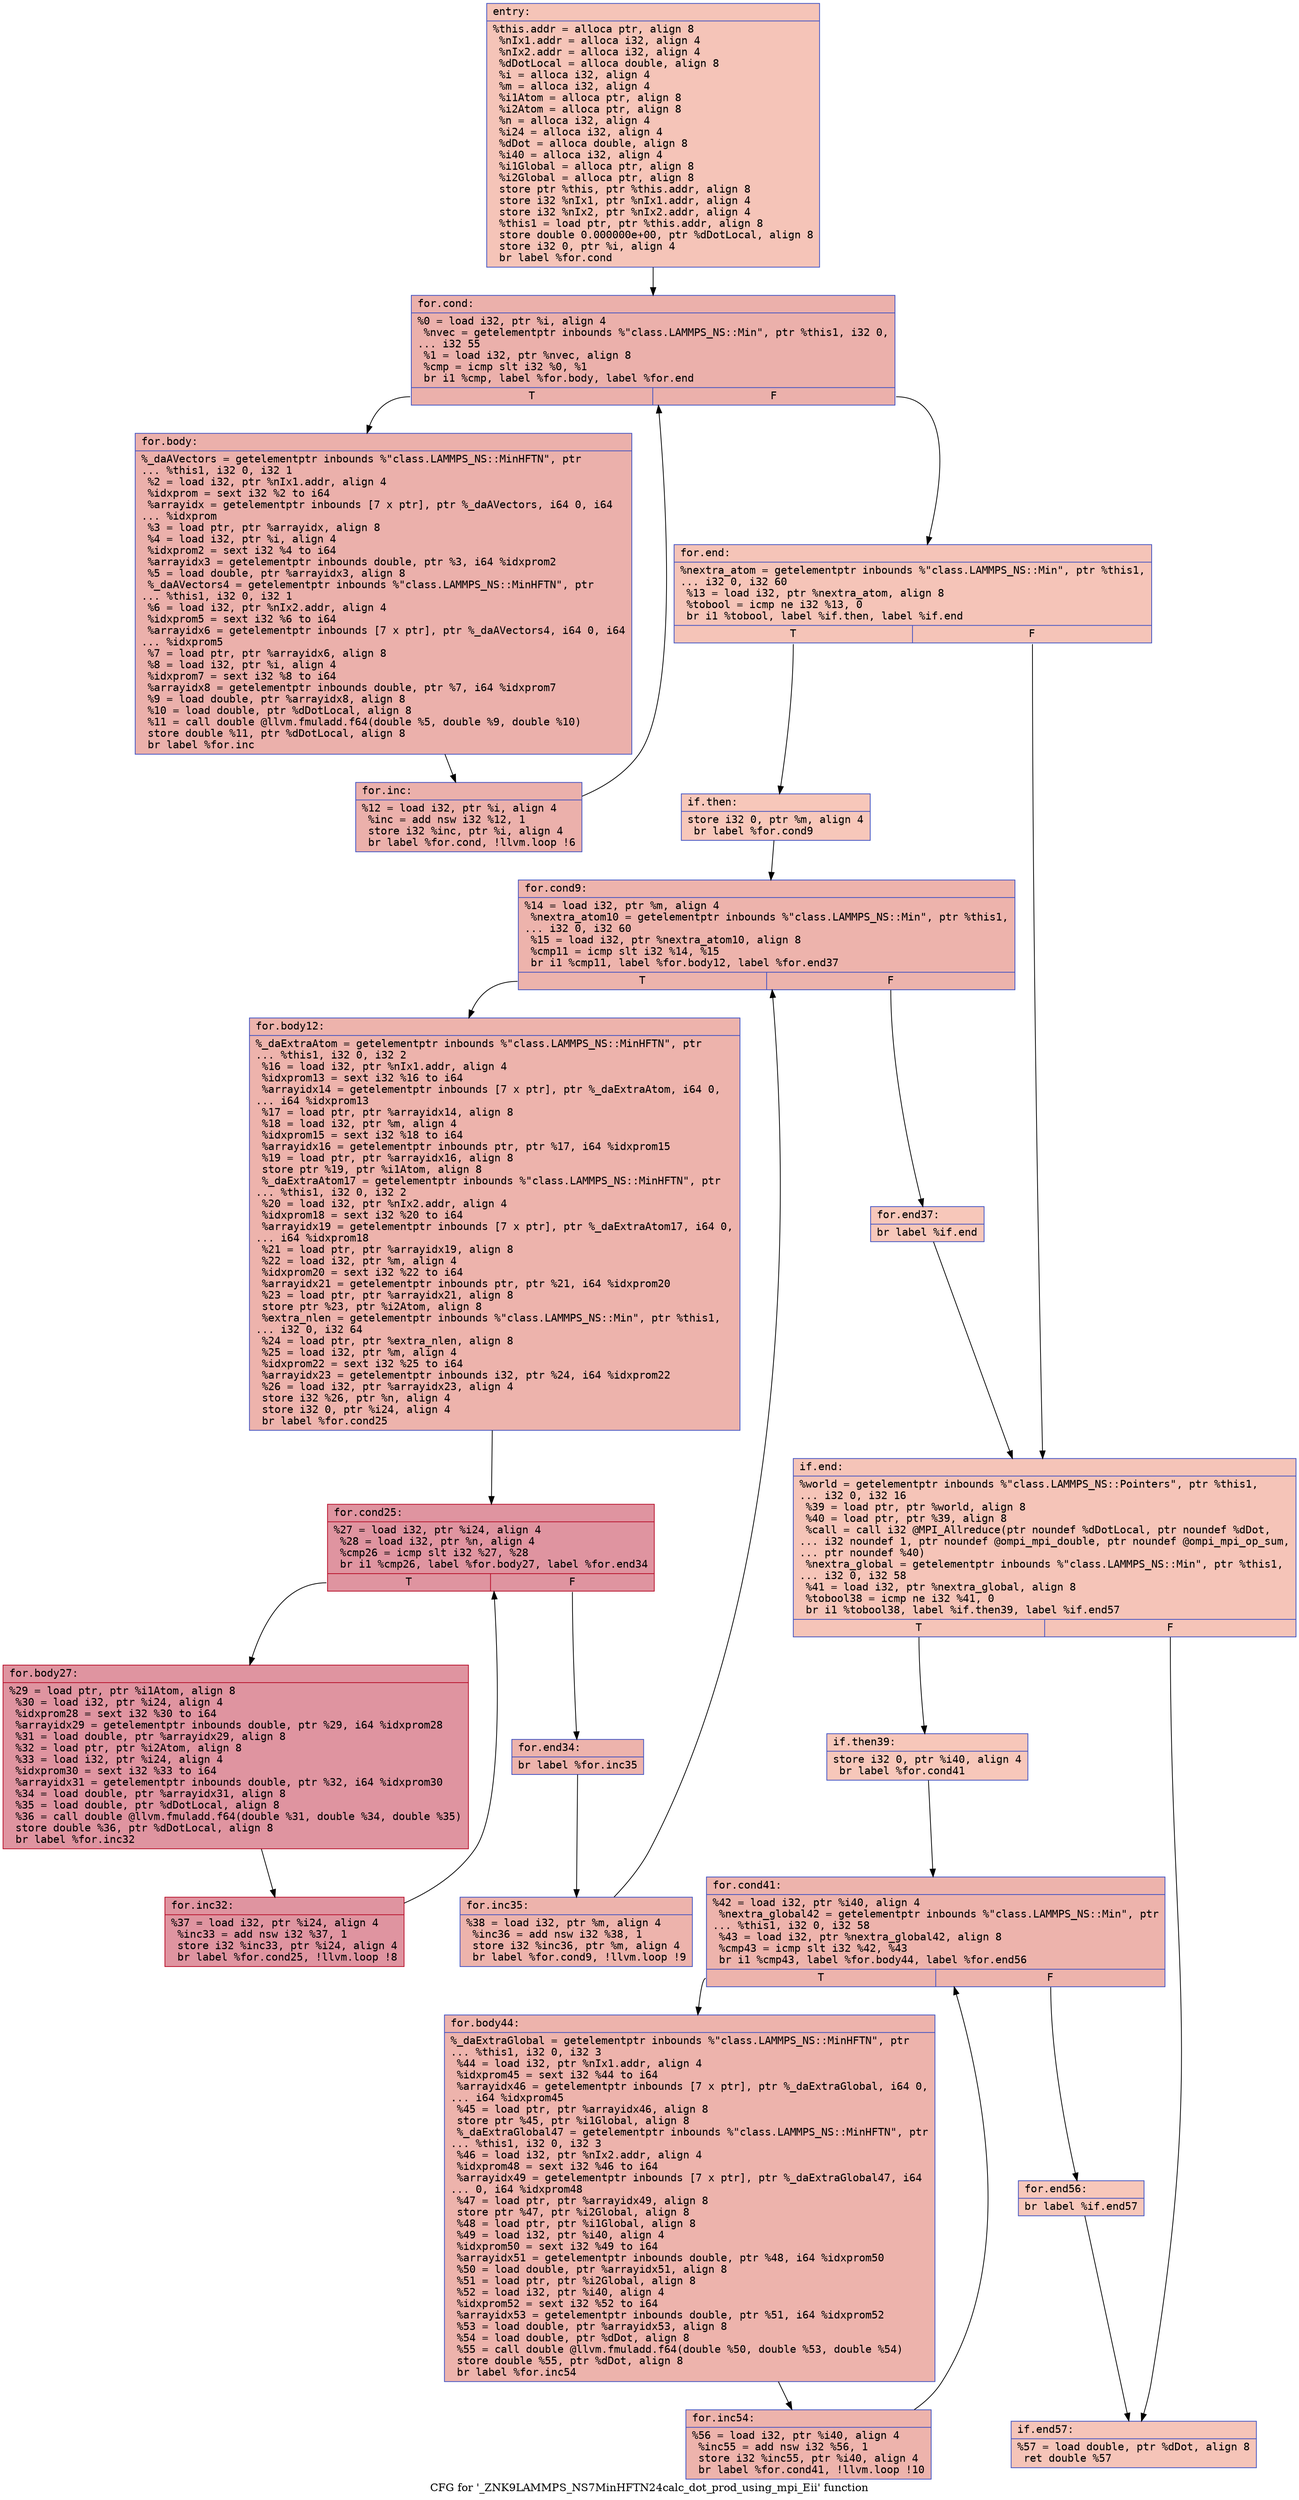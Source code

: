 digraph "CFG for '_ZNK9LAMMPS_NS7MinHFTN24calc_dot_prod_using_mpi_Eii' function" {
	label="CFG for '_ZNK9LAMMPS_NS7MinHFTN24calc_dot_prod_using_mpi_Eii' function";

	Node0x556e844f52f0 [shape=record,color="#3d50c3ff", style=filled, fillcolor="#e97a5f70" fontname="Courier",label="{entry:\l|  %this.addr = alloca ptr, align 8\l  %nIx1.addr = alloca i32, align 4\l  %nIx2.addr = alloca i32, align 4\l  %dDotLocal = alloca double, align 8\l  %i = alloca i32, align 4\l  %m = alloca i32, align 4\l  %i1Atom = alloca ptr, align 8\l  %i2Atom = alloca ptr, align 8\l  %n = alloca i32, align 4\l  %i24 = alloca i32, align 4\l  %dDot = alloca double, align 8\l  %i40 = alloca i32, align 4\l  %i1Global = alloca ptr, align 8\l  %i2Global = alloca ptr, align 8\l  store ptr %this, ptr %this.addr, align 8\l  store i32 %nIx1, ptr %nIx1.addr, align 4\l  store i32 %nIx2, ptr %nIx2.addr, align 4\l  %this1 = load ptr, ptr %this.addr, align 8\l  store double 0.000000e+00, ptr %dDotLocal, align 8\l  store i32 0, ptr %i, align 4\l  br label %for.cond\l}"];
	Node0x556e844f52f0 -> Node0x556e844f6c00[tooltip="entry -> for.cond\nProbability 100.00%" ];
	Node0x556e844f6c00 [shape=record,color="#3d50c3ff", style=filled, fillcolor="#d24b4070" fontname="Courier",label="{for.cond:\l|  %0 = load i32, ptr %i, align 4\l  %nvec = getelementptr inbounds %\"class.LAMMPS_NS::Min\", ptr %this1, i32 0,\l... i32 55\l  %1 = load i32, ptr %nvec, align 8\l  %cmp = icmp slt i32 %0, %1\l  br i1 %cmp, label %for.body, label %for.end\l|{<s0>T|<s1>F}}"];
	Node0x556e844f6c00:s0 -> Node0x556e844f6f80[tooltip="for.cond -> for.body\nProbability 96.88%" ];
	Node0x556e844f6c00:s1 -> Node0x556e844f7000[tooltip="for.cond -> for.end\nProbability 3.12%" ];
	Node0x556e844f6f80 [shape=record,color="#3d50c3ff", style=filled, fillcolor="#d24b4070" fontname="Courier",label="{for.body:\l|  %_daAVectors = getelementptr inbounds %\"class.LAMMPS_NS::MinHFTN\", ptr\l... %this1, i32 0, i32 1\l  %2 = load i32, ptr %nIx1.addr, align 4\l  %idxprom = sext i32 %2 to i64\l  %arrayidx = getelementptr inbounds [7 x ptr], ptr %_daAVectors, i64 0, i64\l... %idxprom\l  %3 = load ptr, ptr %arrayidx, align 8\l  %4 = load i32, ptr %i, align 4\l  %idxprom2 = sext i32 %4 to i64\l  %arrayidx3 = getelementptr inbounds double, ptr %3, i64 %idxprom2\l  %5 = load double, ptr %arrayidx3, align 8\l  %_daAVectors4 = getelementptr inbounds %\"class.LAMMPS_NS::MinHFTN\", ptr\l... %this1, i32 0, i32 1\l  %6 = load i32, ptr %nIx2.addr, align 4\l  %idxprom5 = sext i32 %6 to i64\l  %arrayidx6 = getelementptr inbounds [7 x ptr], ptr %_daAVectors4, i64 0, i64\l... %idxprom5\l  %7 = load ptr, ptr %arrayidx6, align 8\l  %8 = load i32, ptr %i, align 4\l  %idxprom7 = sext i32 %8 to i64\l  %arrayidx8 = getelementptr inbounds double, ptr %7, i64 %idxprom7\l  %9 = load double, ptr %arrayidx8, align 8\l  %10 = load double, ptr %dDotLocal, align 8\l  %11 = call double @llvm.fmuladd.f64(double %5, double %9, double %10)\l  store double %11, ptr %dDotLocal, align 8\l  br label %for.inc\l}"];
	Node0x556e844f6f80 -> Node0x556e844f8110[tooltip="for.body -> for.inc\nProbability 100.00%" ];
	Node0x556e844f8110 [shape=record,color="#3d50c3ff", style=filled, fillcolor="#d24b4070" fontname="Courier",label="{for.inc:\l|  %12 = load i32, ptr %i, align 4\l  %inc = add nsw i32 %12, 1\l  store i32 %inc, ptr %i, align 4\l  br label %for.cond, !llvm.loop !6\l}"];
	Node0x556e844f8110 -> Node0x556e844f6c00[tooltip="for.inc -> for.cond\nProbability 100.00%" ];
	Node0x556e844f7000 [shape=record,color="#3d50c3ff", style=filled, fillcolor="#e97a5f70" fontname="Courier",label="{for.end:\l|  %nextra_atom = getelementptr inbounds %\"class.LAMMPS_NS::Min\", ptr %this1,\l... i32 0, i32 60\l  %13 = load i32, ptr %nextra_atom, align 8\l  %tobool = icmp ne i32 %13, 0\l  br i1 %tobool, label %if.then, label %if.end\l|{<s0>T|<s1>F}}"];
	Node0x556e844f7000:s0 -> Node0x556e844f8620[tooltip="for.end -> if.then\nProbability 62.50%" ];
	Node0x556e844f7000:s1 -> Node0x556e844f8690[tooltip="for.end -> if.end\nProbability 37.50%" ];
	Node0x556e844f8620 [shape=record,color="#3d50c3ff", style=filled, fillcolor="#ec7f6370" fontname="Courier",label="{if.then:\l|  store i32 0, ptr %m, align 4\l  br label %for.cond9\l}"];
	Node0x556e844f8620 -> Node0x556e844f8850[tooltip="if.then -> for.cond9\nProbability 100.00%" ];
	Node0x556e844f8850 [shape=record,color="#3d50c3ff", style=filled, fillcolor="#d6524470" fontname="Courier",label="{for.cond9:\l|  %14 = load i32, ptr %m, align 4\l  %nextra_atom10 = getelementptr inbounds %\"class.LAMMPS_NS::Min\", ptr %this1,\l... i32 0, i32 60\l  %15 = load i32, ptr %nextra_atom10, align 8\l  %cmp11 = icmp slt i32 %14, %15\l  br i1 %cmp11, label %for.body12, label %for.end37\l|{<s0>T|<s1>F}}"];
	Node0x556e844f8850:s0 -> Node0x556e844f8bb0[tooltip="for.cond9 -> for.body12\nProbability 96.88%" ];
	Node0x556e844f8850:s1 -> Node0x556e844f8c30[tooltip="for.cond9 -> for.end37\nProbability 3.12%" ];
	Node0x556e844f8bb0 [shape=record,color="#3d50c3ff", style=filled, fillcolor="#d6524470" fontname="Courier",label="{for.body12:\l|  %_daExtraAtom = getelementptr inbounds %\"class.LAMMPS_NS::MinHFTN\", ptr\l... %this1, i32 0, i32 2\l  %16 = load i32, ptr %nIx1.addr, align 4\l  %idxprom13 = sext i32 %16 to i64\l  %arrayidx14 = getelementptr inbounds [7 x ptr], ptr %_daExtraAtom, i64 0,\l... i64 %idxprom13\l  %17 = load ptr, ptr %arrayidx14, align 8\l  %18 = load i32, ptr %m, align 4\l  %idxprom15 = sext i32 %18 to i64\l  %arrayidx16 = getelementptr inbounds ptr, ptr %17, i64 %idxprom15\l  %19 = load ptr, ptr %arrayidx16, align 8\l  store ptr %19, ptr %i1Atom, align 8\l  %_daExtraAtom17 = getelementptr inbounds %\"class.LAMMPS_NS::MinHFTN\", ptr\l... %this1, i32 0, i32 2\l  %20 = load i32, ptr %nIx2.addr, align 4\l  %idxprom18 = sext i32 %20 to i64\l  %arrayidx19 = getelementptr inbounds [7 x ptr], ptr %_daExtraAtom17, i64 0,\l... i64 %idxprom18\l  %21 = load ptr, ptr %arrayidx19, align 8\l  %22 = load i32, ptr %m, align 4\l  %idxprom20 = sext i32 %22 to i64\l  %arrayidx21 = getelementptr inbounds ptr, ptr %21, i64 %idxprom20\l  %23 = load ptr, ptr %arrayidx21, align 8\l  store ptr %23, ptr %i2Atom, align 8\l  %extra_nlen = getelementptr inbounds %\"class.LAMMPS_NS::Min\", ptr %this1,\l... i32 0, i32 64\l  %24 = load ptr, ptr %extra_nlen, align 8\l  %25 = load i32, ptr %m, align 4\l  %idxprom22 = sext i32 %25 to i64\l  %arrayidx23 = getelementptr inbounds i32, ptr %24, i64 %idxprom22\l  %26 = load i32, ptr %arrayidx23, align 4\l  store i32 %26, ptr %n, align 4\l  store i32 0, ptr %i24, align 4\l  br label %for.cond25\l}"];
	Node0x556e844f8bb0 -> Node0x556e844fa2e0[tooltip="for.body12 -> for.cond25\nProbability 100.00%" ];
	Node0x556e844fa2e0 [shape=record,color="#b70d28ff", style=filled, fillcolor="#b70d2870" fontname="Courier",label="{for.cond25:\l|  %27 = load i32, ptr %i24, align 4\l  %28 = load i32, ptr %n, align 4\l  %cmp26 = icmp slt i32 %27, %28\l  br i1 %cmp26, label %for.body27, label %for.end34\l|{<s0>T|<s1>F}}"];
	Node0x556e844fa2e0:s0 -> Node0x556e844fa580[tooltip="for.cond25 -> for.body27\nProbability 96.88%" ];
	Node0x556e844fa2e0:s1 -> Node0x556e844fa600[tooltip="for.cond25 -> for.end34\nProbability 3.12%" ];
	Node0x556e844fa580 [shape=record,color="#b70d28ff", style=filled, fillcolor="#b70d2870" fontname="Courier",label="{for.body27:\l|  %29 = load ptr, ptr %i1Atom, align 8\l  %30 = load i32, ptr %i24, align 4\l  %idxprom28 = sext i32 %30 to i64\l  %arrayidx29 = getelementptr inbounds double, ptr %29, i64 %idxprom28\l  %31 = load double, ptr %arrayidx29, align 8\l  %32 = load ptr, ptr %i2Atom, align 8\l  %33 = load i32, ptr %i24, align 4\l  %idxprom30 = sext i32 %33 to i64\l  %arrayidx31 = getelementptr inbounds double, ptr %32, i64 %idxprom30\l  %34 = load double, ptr %arrayidx31, align 8\l  %35 = load double, ptr %dDotLocal, align 8\l  %36 = call double @llvm.fmuladd.f64(double %31, double %34, double %35)\l  store double %36, ptr %dDotLocal, align 8\l  br label %for.inc32\l}"];
	Node0x556e844fa580 -> Node0x556e844fb000[tooltip="for.body27 -> for.inc32\nProbability 100.00%" ];
	Node0x556e844fb000 [shape=record,color="#b70d28ff", style=filled, fillcolor="#b70d2870" fontname="Courier",label="{for.inc32:\l|  %37 = load i32, ptr %i24, align 4\l  %inc33 = add nsw i32 %37, 1\l  store i32 %inc33, ptr %i24, align 4\l  br label %for.cond25, !llvm.loop !8\l}"];
	Node0x556e844fb000 -> Node0x556e844fa2e0[tooltip="for.inc32 -> for.cond25\nProbability 100.00%" ];
	Node0x556e844fa600 [shape=record,color="#3d50c3ff", style=filled, fillcolor="#d6524470" fontname="Courier",label="{for.end34:\l|  br label %for.inc35\l}"];
	Node0x556e844fa600 -> Node0x556e844fb3f0[tooltip="for.end34 -> for.inc35\nProbability 100.00%" ];
	Node0x556e844fb3f0 [shape=record,color="#3d50c3ff", style=filled, fillcolor="#d6524470" fontname="Courier",label="{for.inc35:\l|  %38 = load i32, ptr %m, align 4\l  %inc36 = add nsw i32 %38, 1\l  store i32 %inc36, ptr %m, align 4\l  br label %for.cond9, !llvm.loop !9\l}"];
	Node0x556e844fb3f0 -> Node0x556e844f8850[tooltip="for.inc35 -> for.cond9\nProbability 100.00%" ];
	Node0x556e844f8c30 [shape=record,color="#3d50c3ff", style=filled, fillcolor="#ec7f6370" fontname="Courier",label="{for.end37:\l|  br label %if.end\l}"];
	Node0x556e844f8c30 -> Node0x556e844f8690[tooltip="for.end37 -> if.end\nProbability 100.00%" ];
	Node0x556e844f8690 [shape=record,color="#3d50c3ff", style=filled, fillcolor="#e97a5f70" fontname="Courier",label="{if.end:\l|  %world = getelementptr inbounds %\"class.LAMMPS_NS::Pointers\", ptr %this1,\l... i32 0, i32 16\l  %39 = load ptr, ptr %world, align 8\l  %40 = load ptr, ptr %39, align 8\l  %call = call i32 @MPI_Allreduce(ptr noundef %dDotLocal, ptr noundef %dDot,\l... i32 noundef 1, ptr noundef @ompi_mpi_double, ptr noundef @ompi_mpi_op_sum,\l... ptr noundef %40)\l  %nextra_global = getelementptr inbounds %\"class.LAMMPS_NS::Min\", ptr %this1,\l... i32 0, i32 58\l  %41 = load i32, ptr %nextra_global, align 8\l  %tobool38 = icmp ne i32 %41, 0\l  br i1 %tobool38, label %if.then39, label %if.end57\l|{<s0>T|<s1>F}}"];
	Node0x556e844f8690:s0 -> Node0x556e844fbe70[tooltip="if.end -> if.then39\nProbability 62.50%" ];
	Node0x556e844f8690:s1 -> Node0x556e844fbef0[tooltip="if.end -> if.end57\nProbability 37.50%" ];
	Node0x556e844fbe70 [shape=record,color="#3d50c3ff", style=filled, fillcolor="#ec7f6370" fontname="Courier",label="{if.then39:\l|  store i32 0, ptr %i40, align 4\l  br label %for.cond41\l}"];
	Node0x556e844fbe70 -> Node0x556e844fc0c0[tooltip="if.then39 -> for.cond41\nProbability 100.00%" ];
	Node0x556e844fc0c0 [shape=record,color="#3d50c3ff", style=filled, fillcolor="#d6524470" fontname="Courier",label="{for.cond41:\l|  %42 = load i32, ptr %i40, align 4\l  %nextra_global42 = getelementptr inbounds %\"class.LAMMPS_NS::Min\", ptr\l... %this1, i32 0, i32 58\l  %43 = load i32, ptr %nextra_global42, align 8\l  %cmp43 = icmp slt i32 %42, %43\l  br i1 %cmp43, label %for.body44, label %for.end56\l|{<s0>T|<s1>F}}"];
	Node0x556e844fc0c0:s0 -> Node0x556e844fc460[tooltip="for.cond41 -> for.body44\nProbability 96.88%" ];
	Node0x556e844fc0c0:s1 -> Node0x556e844fc4b0[tooltip="for.cond41 -> for.end56\nProbability 3.12%" ];
	Node0x556e844fc460 [shape=record,color="#3d50c3ff", style=filled, fillcolor="#d6524470" fontname="Courier",label="{for.body44:\l|  %_daExtraGlobal = getelementptr inbounds %\"class.LAMMPS_NS::MinHFTN\", ptr\l... %this1, i32 0, i32 3\l  %44 = load i32, ptr %nIx1.addr, align 4\l  %idxprom45 = sext i32 %44 to i64\l  %arrayidx46 = getelementptr inbounds [7 x ptr], ptr %_daExtraGlobal, i64 0,\l... i64 %idxprom45\l  %45 = load ptr, ptr %arrayidx46, align 8\l  store ptr %45, ptr %i1Global, align 8\l  %_daExtraGlobal47 = getelementptr inbounds %\"class.LAMMPS_NS::MinHFTN\", ptr\l... %this1, i32 0, i32 3\l  %46 = load i32, ptr %nIx2.addr, align 4\l  %idxprom48 = sext i32 %46 to i64\l  %arrayidx49 = getelementptr inbounds [7 x ptr], ptr %_daExtraGlobal47, i64\l... 0, i64 %idxprom48\l  %47 = load ptr, ptr %arrayidx49, align 8\l  store ptr %47, ptr %i2Global, align 8\l  %48 = load ptr, ptr %i1Global, align 8\l  %49 = load i32, ptr %i40, align 4\l  %idxprom50 = sext i32 %49 to i64\l  %arrayidx51 = getelementptr inbounds double, ptr %48, i64 %idxprom50\l  %50 = load double, ptr %arrayidx51, align 8\l  %51 = load ptr, ptr %i2Global, align 8\l  %52 = load i32, ptr %i40, align 4\l  %idxprom52 = sext i32 %52 to i64\l  %arrayidx53 = getelementptr inbounds double, ptr %51, i64 %idxprom52\l  %53 = load double, ptr %arrayidx53, align 8\l  %54 = load double, ptr %dDot, align 8\l  %55 = call double @llvm.fmuladd.f64(double %50, double %53, double %54)\l  store double %55, ptr %dDot, align 8\l  br label %for.inc54\l}"];
	Node0x556e844fc460 -> Node0x556e844fdf30[tooltip="for.body44 -> for.inc54\nProbability 100.00%" ];
	Node0x556e844fdf30 [shape=record,color="#3d50c3ff", style=filled, fillcolor="#d6524470" fontname="Courier",label="{for.inc54:\l|  %56 = load i32, ptr %i40, align 4\l  %inc55 = add nsw i32 %56, 1\l  store i32 %inc55, ptr %i40, align 4\l  br label %for.cond41, !llvm.loop !10\l}"];
	Node0x556e844fdf30 -> Node0x556e844fc0c0[tooltip="for.inc54 -> for.cond41\nProbability 100.00%" ];
	Node0x556e844fc4b0 [shape=record,color="#3d50c3ff", style=filled, fillcolor="#ec7f6370" fontname="Courier",label="{for.end56:\l|  br label %if.end57\l}"];
	Node0x556e844fc4b0 -> Node0x556e844fbef0[tooltip="for.end56 -> if.end57\nProbability 100.00%" ];
	Node0x556e844fbef0 [shape=record,color="#3d50c3ff", style=filled, fillcolor="#e97a5f70" fontname="Courier",label="{if.end57:\l|  %57 = load double, ptr %dDot, align 8\l  ret double %57\l}"];
}

